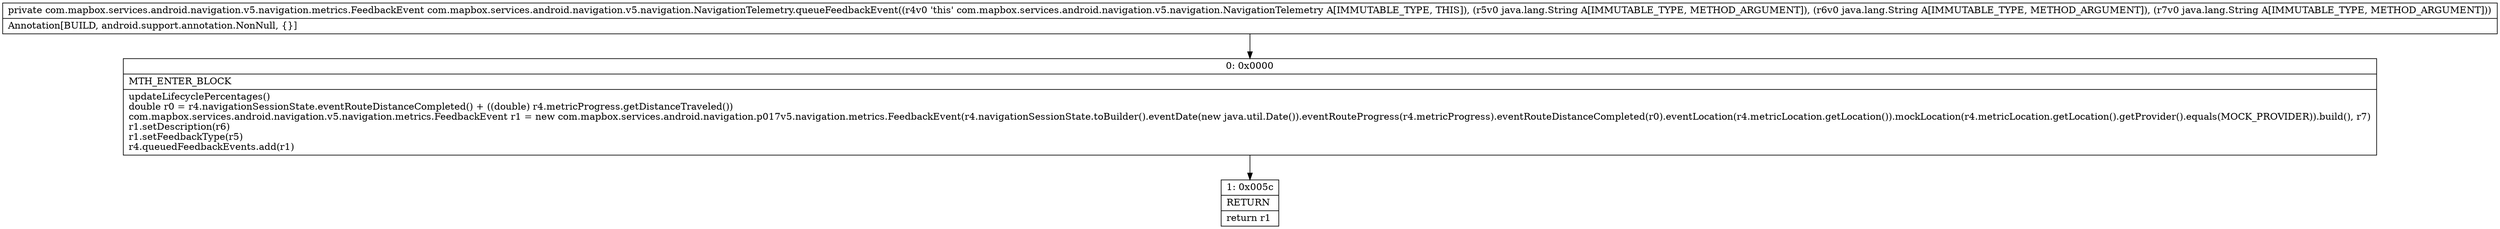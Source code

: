 digraph "CFG forcom.mapbox.services.android.navigation.v5.navigation.NavigationTelemetry.queueFeedbackEvent(Ljava\/lang\/String;Ljava\/lang\/String;Ljava\/lang\/String;)Lcom\/mapbox\/services\/android\/navigation\/v5\/navigation\/metrics\/FeedbackEvent;" {
Node_0 [shape=record,label="{0\:\ 0x0000|MTH_ENTER_BLOCK\l|updateLifecyclePercentages()\ldouble r0 = r4.navigationSessionState.eventRouteDistanceCompleted() + ((double) r4.metricProgress.getDistanceTraveled())\lcom.mapbox.services.android.navigation.v5.navigation.metrics.FeedbackEvent r1 = new com.mapbox.services.android.navigation.p017v5.navigation.metrics.FeedbackEvent(r4.navigationSessionState.toBuilder().eventDate(new java.util.Date()).eventRouteProgress(r4.metricProgress).eventRouteDistanceCompleted(r0).eventLocation(r4.metricLocation.getLocation()).mockLocation(r4.metricLocation.getLocation().getProvider().equals(MOCK_PROVIDER)).build(), r7)\lr1.setDescription(r6)\lr1.setFeedbackType(r5)\lr4.queuedFeedbackEvents.add(r1)\l}"];
Node_1 [shape=record,label="{1\:\ 0x005c|RETURN\l|return r1\l}"];
MethodNode[shape=record,label="{private com.mapbox.services.android.navigation.v5.navigation.metrics.FeedbackEvent com.mapbox.services.android.navigation.v5.navigation.NavigationTelemetry.queueFeedbackEvent((r4v0 'this' com.mapbox.services.android.navigation.v5.navigation.NavigationTelemetry A[IMMUTABLE_TYPE, THIS]), (r5v0 java.lang.String A[IMMUTABLE_TYPE, METHOD_ARGUMENT]), (r6v0 java.lang.String A[IMMUTABLE_TYPE, METHOD_ARGUMENT]), (r7v0 java.lang.String A[IMMUTABLE_TYPE, METHOD_ARGUMENT]))  | Annotation[BUILD, android.support.annotation.NonNull, \{\}]\l}"];
MethodNode -> Node_0;
Node_0 -> Node_1;
}

